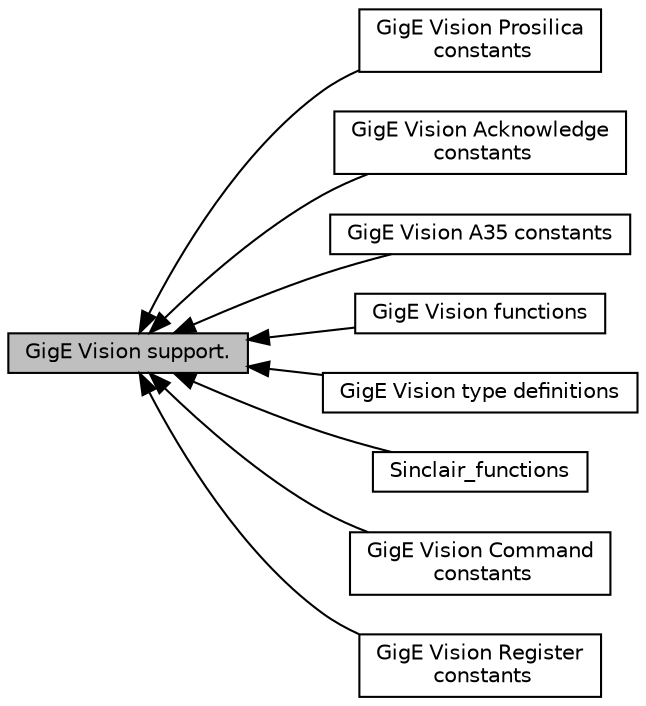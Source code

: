 digraph "GigE Vision support."
{
  edge [fontname="Helvetica",fontsize="10",labelfontname="Helvetica",labelfontsize="10"];
  node [fontname="Helvetica",fontsize="10",shape=record];
  rankdir=LR;
  Node4 [label="GigE Vision Prosilica\l constants",height=0.2,width=0.4,color="black", fillcolor="white", style="filled",URL="$group__gige__prosilica__constants.html"];
  Node2 [label="GigE Vision Acknowledge\l constants",height=0.2,width=0.4,color="black", fillcolor="white", style="filled",URL="$group__gige__ack__constants.html"];
  Node7 [label="GigE Vision A35 constants",height=0.2,width=0.4,color="black", fillcolor="white", style="filled",URL="$group__gige__a35__constants.html"];
  Node6 [label="GigE Vision functions",height=0.2,width=0.4,color="black", fillcolor="white", style="filled",URL="$group__gige__functions.html"];
  Node0 [label="GigE Vision support.",height=0.2,width=0.4,color="black", fillcolor="grey75", style="filled", fontcolor="black"];
  Node5 [label="GigE Vision type definitions",height=0.2,width=0.4,color="black", fillcolor="white", style="filled",URL="$group__gige__typedefs.html"];
  Node8 [label="Sinclair_functions",height=0.2,width=0.4,color="black", fillcolor="white", style="filled",URL="$group__sinclair__functions.html"];
  Node1 [label="GigE Vision Command\l constants",height=0.2,width=0.4,color="black", fillcolor="white", style="filled",URL="$group__gige__cmd__constants.html"];
  Node3 [label="GigE Vision Register\l constants",height=0.2,width=0.4,color="black", fillcolor="white", style="filled",URL="$group__gige__reg__constants.html"];
  Node0->Node1 [shape=plaintext, dir="back", style="solid"];
  Node0->Node2 [shape=plaintext, dir="back", style="solid"];
  Node0->Node3 [shape=plaintext, dir="back", style="solid"];
  Node0->Node4 [shape=plaintext, dir="back", style="solid"];
  Node0->Node5 [shape=plaintext, dir="back", style="solid"];
  Node0->Node6 [shape=plaintext, dir="back", style="solid"];
  Node0->Node7 [shape=plaintext, dir="back", style="solid"];
  Node0->Node8 [shape=plaintext, dir="back", style="solid"];
}
